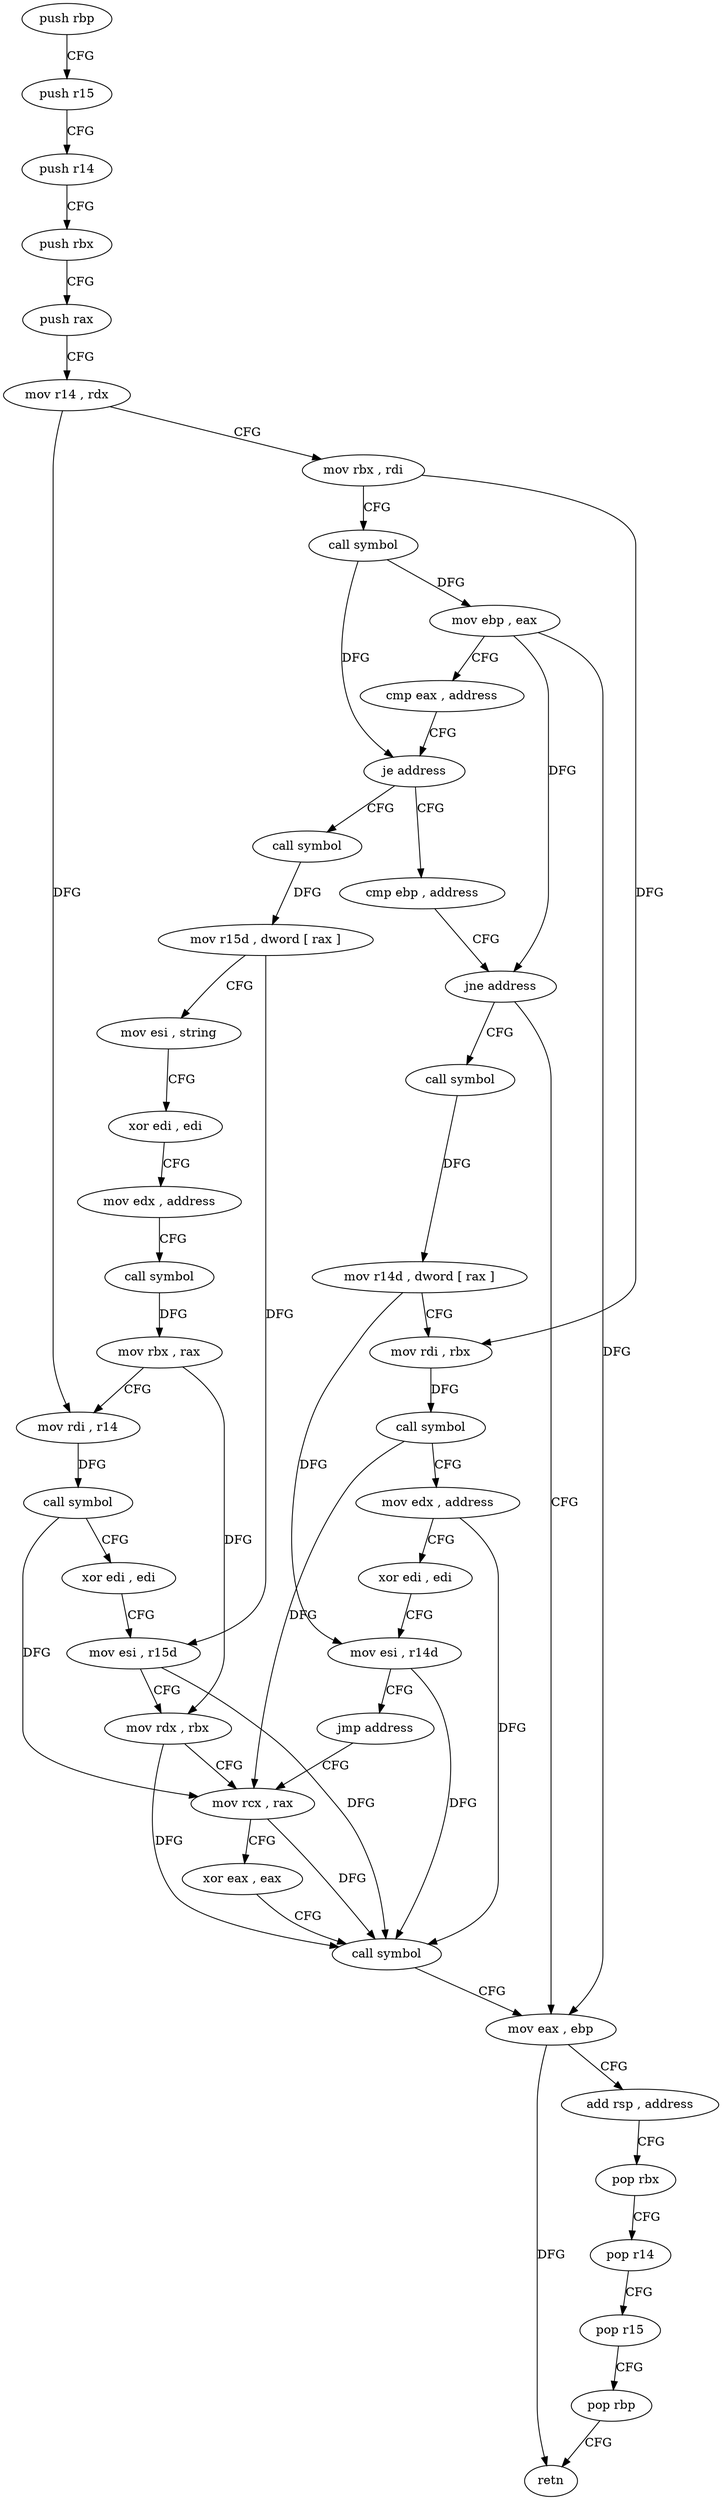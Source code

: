 digraph "func" {
"4230000" [label = "push rbp" ]
"4230001" [label = "push r15" ]
"4230003" [label = "push r14" ]
"4230005" [label = "push rbx" ]
"4230006" [label = "push rax" ]
"4230007" [label = "mov r14 , rdx" ]
"4230010" [label = "mov rbx , rdi" ]
"4230013" [label = "call symbol" ]
"4230018" [label = "mov ebp , eax" ]
"4230020" [label = "cmp eax , address" ]
"4230023" [label = "je address" ]
"4230058" [label = "call symbol" ]
"4230025" [label = "cmp ebp , address" ]
"4230063" [label = "mov r15d , dword [ rax ]" ]
"4230066" [label = "mov esi , string" ]
"4230071" [label = "xor edi , edi" ]
"4230073" [label = "mov edx , address" ]
"4230078" [label = "call symbol" ]
"4230083" [label = "mov rbx , rax" ]
"4230086" [label = "mov rdi , r14" ]
"4230089" [label = "call symbol" ]
"4230094" [label = "xor edi , edi" ]
"4230096" [label = "mov esi , r15d" ]
"4230099" [label = "mov rdx , rbx" ]
"4230102" [label = "mov rcx , rax" ]
"4230028" [label = "jne address" ]
"4230112" [label = "mov eax , ebp" ]
"4230030" [label = "call symbol" ]
"4230114" [label = "add rsp , address" ]
"4230118" [label = "pop rbx" ]
"4230119" [label = "pop r14" ]
"4230121" [label = "pop r15" ]
"4230123" [label = "pop rbp" ]
"4230124" [label = "retn" ]
"4230035" [label = "mov r14d , dword [ rax ]" ]
"4230038" [label = "mov rdi , rbx" ]
"4230041" [label = "call symbol" ]
"4230046" [label = "mov edx , address" ]
"4230051" [label = "xor edi , edi" ]
"4230053" [label = "mov esi , r14d" ]
"4230056" [label = "jmp address" ]
"4230105" [label = "xor eax , eax" ]
"4230107" [label = "call symbol" ]
"4230000" -> "4230001" [ label = "CFG" ]
"4230001" -> "4230003" [ label = "CFG" ]
"4230003" -> "4230005" [ label = "CFG" ]
"4230005" -> "4230006" [ label = "CFG" ]
"4230006" -> "4230007" [ label = "CFG" ]
"4230007" -> "4230010" [ label = "CFG" ]
"4230007" -> "4230086" [ label = "DFG" ]
"4230010" -> "4230013" [ label = "CFG" ]
"4230010" -> "4230038" [ label = "DFG" ]
"4230013" -> "4230018" [ label = "DFG" ]
"4230013" -> "4230023" [ label = "DFG" ]
"4230018" -> "4230020" [ label = "CFG" ]
"4230018" -> "4230028" [ label = "DFG" ]
"4230018" -> "4230112" [ label = "DFG" ]
"4230020" -> "4230023" [ label = "CFG" ]
"4230023" -> "4230058" [ label = "CFG" ]
"4230023" -> "4230025" [ label = "CFG" ]
"4230058" -> "4230063" [ label = "DFG" ]
"4230025" -> "4230028" [ label = "CFG" ]
"4230063" -> "4230066" [ label = "CFG" ]
"4230063" -> "4230096" [ label = "DFG" ]
"4230066" -> "4230071" [ label = "CFG" ]
"4230071" -> "4230073" [ label = "CFG" ]
"4230073" -> "4230078" [ label = "CFG" ]
"4230078" -> "4230083" [ label = "DFG" ]
"4230083" -> "4230086" [ label = "CFG" ]
"4230083" -> "4230099" [ label = "DFG" ]
"4230086" -> "4230089" [ label = "DFG" ]
"4230089" -> "4230094" [ label = "CFG" ]
"4230089" -> "4230102" [ label = "DFG" ]
"4230094" -> "4230096" [ label = "CFG" ]
"4230096" -> "4230099" [ label = "CFG" ]
"4230096" -> "4230107" [ label = "DFG" ]
"4230099" -> "4230102" [ label = "CFG" ]
"4230099" -> "4230107" [ label = "DFG" ]
"4230102" -> "4230105" [ label = "CFG" ]
"4230102" -> "4230107" [ label = "DFG" ]
"4230028" -> "4230112" [ label = "CFG" ]
"4230028" -> "4230030" [ label = "CFG" ]
"4230112" -> "4230114" [ label = "CFG" ]
"4230112" -> "4230124" [ label = "DFG" ]
"4230030" -> "4230035" [ label = "DFG" ]
"4230114" -> "4230118" [ label = "CFG" ]
"4230118" -> "4230119" [ label = "CFG" ]
"4230119" -> "4230121" [ label = "CFG" ]
"4230121" -> "4230123" [ label = "CFG" ]
"4230123" -> "4230124" [ label = "CFG" ]
"4230035" -> "4230038" [ label = "CFG" ]
"4230035" -> "4230053" [ label = "DFG" ]
"4230038" -> "4230041" [ label = "DFG" ]
"4230041" -> "4230046" [ label = "CFG" ]
"4230041" -> "4230102" [ label = "DFG" ]
"4230046" -> "4230051" [ label = "CFG" ]
"4230046" -> "4230107" [ label = "DFG" ]
"4230051" -> "4230053" [ label = "CFG" ]
"4230053" -> "4230056" [ label = "CFG" ]
"4230053" -> "4230107" [ label = "DFG" ]
"4230056" -> "4230102" [ label = "CFG" ]
"4230105" -> "4230107" [ label = "CFG" ]
"4230107" -> "4230112" [ label = "CFG" ]
}
